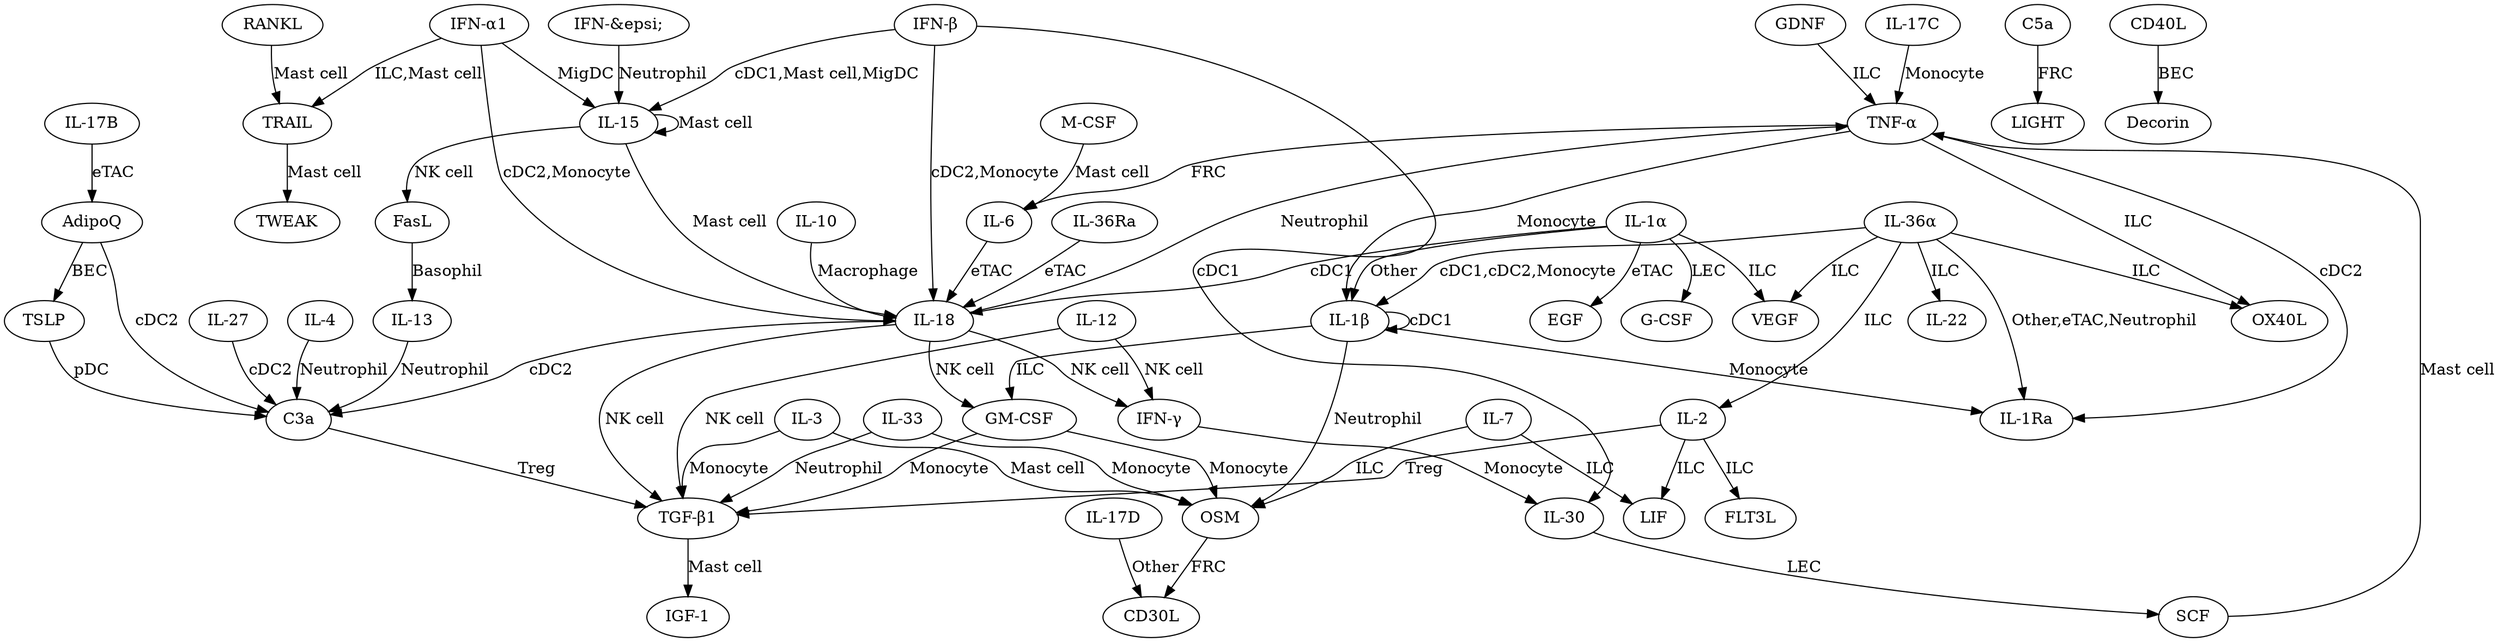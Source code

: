 digraph cytokine_cascade {
0 [label="AdipoQ"]
1 [label="C3a"]
2 [label="C5a"]
3 [label="CD30L"]
4 [label="CD40L"]
5 [label="Decorin"]
6 [label="EGF"]
7 [label="FLT3L"]
8 [label="FasL"]
9 [label="G-CSF"]
10 [label="GDNF"]
11 [label="GM-CSF"]
12 [label="IFN-&alpha;1"]
13 [label="IFN-&beta;"]
14 [label="IFN-&gamma;"]
15 [label="IFN-&epsi;"]
16 [label="IGF-1"]
17 [label="IL-10"]
18 [label="IL-12"]
19 [label="IL-13"]
20 [label="IL-15"]
21 [label="IL-17B"]
22 [label="IL-17C"]
23 [label="IL-17D"]
24 [label="IL-18"]
25 [label="IL-1&alpha;"]
26 [label="IL-1&beta;"]
27 [label="IL-1Ra"]
28 [label="IL-2"]
29 [label="IL-22"]
30 [label="IL-27"]
31 [label="IL-3"]
32 [label="IL-30"]
33 [label="IL-33"]
34 [label="IL-36&alpha;"]
35 [label="IL-36Ra"]
36 [label="IL-4"]
37 [label="IL-6"]
38 [label="IL-7"]
39 [label="LIF"]
40 [label="LIGHT"]
41 [label="M-CSF"]
42 [label="OSM"]
43 [label="OX40L"]
44 [label="RANKL"]
45 [label="SCF"]
46 [label="TGF-&beta;1"]
47 [label="TNF-&alpha;"]
48 [label="TRAIL"]
49 [label="TSLP"]
50 [label="TWEAK"]
51 [label="VEGF"]
8 -> 19 [label="Basophil"]
0 -> 49 [label="BEC"]
4 -> 5 [label="BEC"]
13 -> 32 [label="cDC1"]
13 -> 20 [label="cDC1,Mast cell,MigDC"]
25 -> 24 [label="cDC1"]
26 -> 26 [label="cDC1"]
34 -> 26 [label="cDC1,cDC2,Monocyte"]
0 -> 1 [label="cDC2"]
12 -> 24 [label="cDC2,Monocyte"]
13 -> 24 [label="cDC2,Monocyte"]
24 -> 1 [label="cDC2"]
30 -> 1 [label="cDC2"]
47 -> 27 [label="cDC2"]
23 -> 3 [label="Other"]
25 -> 26 [label="Other"]
34 -> 27 [label="Other,eTAC,Neutrophil"]
21 -> 0 [label="eTAC"]
25 -> 6 [label="eTAC"]
35 -> 24 [label="eTAC"]
37 -> 24 [label="eTAC"]
2 -> 40 [label="FRC"]
42 -> 3 [label="FRC"]
47 -> 37 [label="FRC"]
10 -> 47 [label="ILC"]
12 -> 48 [label="ILC,Mast cell"]
25 -> 51 [label="ILC"]
26 -> 11 [label="ILC"]
28 -> 7 [label="ILC"]
28 -> 39 [label="ILC"]
34 -> 29 [label="ILC"]
34 -> 51 [label="ILC"]
34 -> 28 [label="ILC"]
34 -> 43 [label="ILC"]
38 -> 39 [label="ILC"]
38 -> 42 [label="ILC"]
47 -> 43 [label="ILC"]
25 -> 9 [label="LEC"]
32 -> 45 [label="LEC"]
17 -> 24 [label="Macrophage"]
20 -> 24 [label="Mast cell"]
20 -> 20 [label="Mast cell"]
31 -> 42 [label="Mast cell"]
41 -> 37 [label="Mast cell"]
44 -> 48 [label="Mast cell"]
45 -> 47 [label="Mast cell"]
46 -> 16 [label="Mast cell"]
48 -> 50 [label="Mast cell"]
12 -> 20 [label="MigDC"]
11 -> 46 [label="Monocyte"]
11 -> 42 [label="Monocyte"]
14 -> 32 [label="Monocyte"]
22 -> 47 [label="Monocyte"]
26 -> 27 [label="Monocyte"]
31 -> 46 [label="Monocyte"]
33 -> 42 [label="Monocyte"]
47 -> 26 [label="Monocyte"]
15 -> 20 [label="Neutrophil"]
19 -> 1 [label="Neutrophil"]
24 -> 47 [label="Neutrophil"]
26 -> 42 [label="Neutrophil"]
33 -> 46 [label="Neutrophil"]
36 -> 1 [label="Neutrophil"]
18 -> 14 [label="NK cell"]
18 -> 46 [label="NK cell"]
20 -> 8 [label="NK cell"]
24 -> 11 [label="NK cell"]
24 -> 14 [label="NK cell"]
24 -> 46 [label="NK cell"]
49 -> 1 [label="pDC"]
1 -> 46 [label="Treg"]
28 -> 46 [label="Treg"]
}